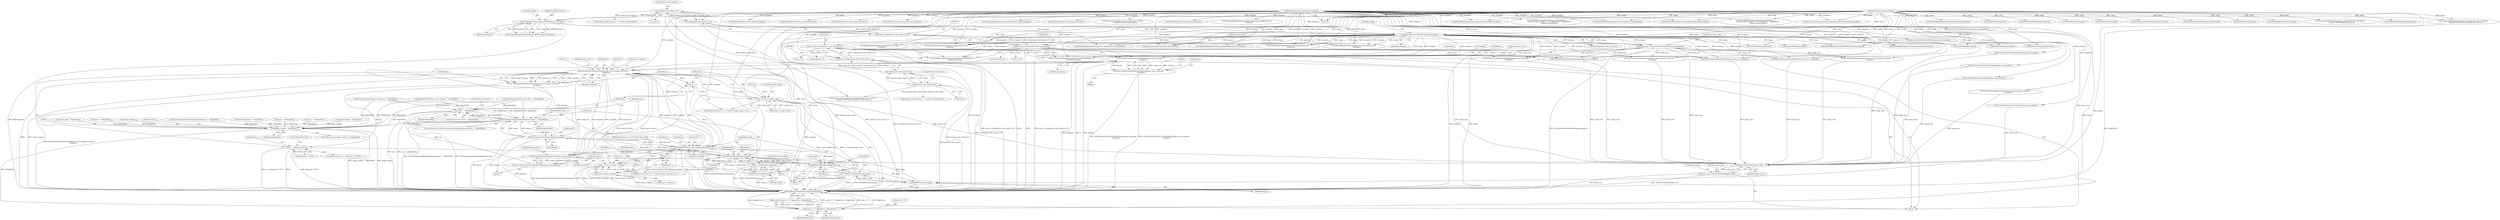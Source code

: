 digraph "0_ImageMagick_726812fa2fa7ce16bcf58f6e115f65427a1c0950_2@pointer" {
"1000624" [label="(Call,GetOneCacheViewVirtualPixelInfo(image_view,x,y,&target,\n            exception))"];
"1000219" [label="(Call,image_view=AcquireAuthenticCacheView(image,exception))"];
"1000221" [label="(Call,AcquireAuthenticCacheView(image,exception))"];
"1000188" [label="(Call,SetImageColorspace(image,sRGBColorspace,exception))"];
"1000104" [label="(MethodParameterIn,Image *image)"];
"1000107" [label="(MethodParameterIn,ExceptionInfo *exception)"];
"1000195" [label="(Call,x=(ssize_t) ceil(primitive_info->point.x-0.5))"];
"1000197" [label="(Call,(ssize_t) ceil(primitive_info->point.x-0.5))"];
"1000199" [label="(Call,ceil(primitive_info->point.x-0.5))"];
"1000200" [label="(Call,primitive_info->point.x-0.5)"];
"1000207" [label="(Call,y=(ssize_t) ceil(primitive_info->point.y-0.5))"];
"1000209" [label="(Call,(ssize_t) ceil(primitive_info->point.y-0.5))"];
"1000211" [label="(Call,ceil(primitive_info->point.y-0.5))"];
"1000212" [label="(Call,primitive_info->point.y-0.5)"];
"1000622" [label="(Call,(void) GetOneCacheViewVirtualPixelInfo(image_view,x,y,&target,\n            exception))"];
"1000648" [label="(Call,GetCacheViewAuthenticPixels(image_view,0,y,image->columns,1,\n              exception))"];
"1000642" [label="(Call,y++)"];
"1000635" [label="(Call,y < (ssize_t) image->rows)"];
"1000646" [label="(Call,q=GetCacheViewAuthenticPixels(image_view,0,y,image->columns,1,\n              exception))"];
"1000658" [label="(Call,q == (Quantum *) NULL)"];
"1000678" [label="(Call,GetPixelInfoPixel(image,q,&pixel))"];
"1000685" [label="(Call,IsFuzzyEquivalencePixelInfo(&pixel,&target))"];
"1000684" [label="(Call,IsFuzzyEquivalencePixelInfo(&pixel,&target) == MagickFalse)"];
"1000719" [label="(Call,sync == MagickFalse)"];
"1001611" [label="(Call,image->debug != MagickFalse)"];
"1001623" [label="(Call,status != 0 ? MagickTrue : MagickFalse)"];
"1001622" [label="(Return,return(status != 0 ? MagickTrue : MagickFalse);)"];
"1000697" [label="(Call,GetFillColor(draw_info,x,y,&pixel,exception))"];
"1000675" [label="(Call,x++)"];
"1000668" [label="(Call,x < (ssize_t) image->columns)"];
"1000704" [label="(Call,SetPixelViaPixelInfo(image,&pixel,q))"];
"1000709" [label="(Call,q+=GetPixelChannels(image))"];
"1000711" [label="(Call,GetPixelChannels(image))"];
"1000715" [label="(Call,SyncCacheViewAuthenticPixels(image_view,exception))"];
"1000713" [label="(Call,sync=SyncCacheViewAuthenticPixels(image_view,exception))"];
"1001608" [label="(Call,DestroyCacheView(image_view))"];
"1001606" [label="(Call,image_view=DestroyCacheView(image_view))"];
"1000692" [label="(Call,q+=GetPixelChannels(image))"];
"1000694" [label="(Call,GetPixelChannels(image))"];
"1000670" [label="(Call,(ssize_t) image->columns)"];
"1000714" [label="(Identifier,sync)"];
"1000932" [label="(Call,ReadImage(clone_info,exception))"];
"1000393" [label="(Call,SyncCacheViewAuthenticPixels(image_view,exception))"];
"1000685" [label="(Call,IsFuzzyEquivalencePixelInfo(&pixel,&target))"];
"1000693" [label="(Identifier,q)"];
"1000397" [label="(Call,sync == MagickFalse)"];
"1000632" [label="(Call,y=0)"];
"1000537" [label="(Call,GetFillColor(draw_info,x,y,&pixel,exception))"];
"1000172" [label="(Call,IsPixelInfoGray(&draw_info->fill) == MagickFalse)"];
"1000686" [label="(Call,&pixel)"];
"1000912" [label="(Call,ReadInlineImage(clone_info,primitive_info->text,\n          exception))"];
"1000213" [label="(Call,primitive_info->point.y)"];
"1000189" [label="(Identifier,image)"];
"1000664" [label="(ControlStructure,for (x=0; x < (ssize_t) image->columns; x++))"];
"1000642" [label="(Call,y++)"];
"1001629" [label="(MethodReturn,MagickExport MagickBooleanType)"];
"1001615" [label="(Identifier,MagickFalse)"];
"1000870" [label="(Call,SyncCacheViewAuthenticPixels(image_view,exception))"];
"1000220" [label="(Identifier,image_view)"];
"1000212" [label="(Call,primitive_info->point.y-0.5)"];
"1000296" [label="(Call,GetOneCacheViewVirtualPixelInfo(image_view,x,y,&target,\n            exception))"];
"1000695" [label="(Identifier,image)"];
"1000269" [label="(Call,GetFillColor(draw_info,x,y,&pixel,exception))"];
"1000696" [label="(ControlStructure,continue;)"];
"1000626" [label="(Identifier,x)"];
"1000660" [label="(Call,(Quantum *) NULL)"];
"1000201" [label="(Call,primitive_info->point.x)"];
"1000677" [label="(Block,)"];
"1000544" [label="(Call,SetPixelAlpha(image,ClampToQuantum(pixel.alpha),q))"];
"1000186" [label="(Call,(void) SetImageColorspace(image,sRGBColorspace,exception))"];
"1000380" [label="(Call,SetPixelAlpha(image,ClampToQuantum(pixel.alpha),q))"];
"1000658" [label="(Call,q == (Quantum *) NULL)"];
"1001611" [label="(Call,image->debug != MagickFalse)"];
"1000221" [label="(Call,AcquireAuthenticCacheView(image,exception))"];
"1000628" [label="(Call,&target)"];
"1000209" [label="(Call,(ssize_t) ceil(primitive_info->point.y-0.5))"];
"1000195" [label="(Call,x=(ssize_t) ceil(primitive_info->point.x-0.5))"];
"1000206" [label="(Literal,0.5)"];
"1000370" [label="(Call,GetPixelChannels(image))"];
"1000226" [label="(Identifier,primitive_info)"];
"1000606" [label="(Call,SetPixelViaPixelInfo(image,&pixel,q))"];
"1000208" [label="(Identifier,y)"];
"1000652" [label="(Call,image->columns)"];
"1000105" [label="(MethodParameterIn,const DrawInfo *draw_info)"];
"1000646" [label="(Call,q=GetCacheViewAuthenticPixels(image_view,0,y,image->columns,1,\n              exception))"];
"1000699" [label="(Identifier,x)"];
"1000688" [label="(Call,&target)"];
"1000670" [label="(Call,(ssize_t) image->columns)"];
"1000716" [label="(Identifier,image_view)"];
"1000678" [label="(Call,GetPixelInfoPixel(image,q,&pixel))"];
"1000561" [label="(Call,sync == MagickFalse)"];
"1000730" [label="(Call,GetOneVirtualPixelInfo(image,TileVirtualPixelMethod,x,y,\n            &target,exception))"];
"1000665" [label="(Call,x=0)"];
"1000276" [label="(Call,SetPixelAlpha(image,ClampToQuantum(pixel.alpha),q))"];
"1000627" [label="(Identifier,y)"];
"1000285" [label="(Call,SyncCacheViewAuthenticPixels(image_view,exception))"];
"1000599" [label="(Call,GetFillColor(draw_info,x,y,&pixel,exception))"];
"1001627" [label="(Identifier,MagickTrue)"];
"1001624" [label="(Call,status != 0)"];
"1000255" [label="(Call,GetCacheViewAuthenticPixels(image_view,x,y,1,1,exception))"];
"1000223" [label="(Identifier,exception)"];
"1000553" [label="(Call,GetPixelChannels(image))"];
"1001480" [label="(Call,primitive_info[i-1].point.x == primitive_info[0].point.x)"];
"1000684" [label="(Call,IsFuzzyEquivalencePixelInfo(&pixel,&target) == MagickFalse)"];
"1000507" [label="(Call,GetCacheViewAuthenticPixels(image_view,0,y,image->columns,1,\n              exception))"];
"1001258" [label="(Call,GetPixelAlpha(image,q))"];
"1000211" [label="(Call,ceil(primitive_info->point.y-0.5))"];
"1001612" [label="(Call,image->debug)"];
"1000801" [label="(Call,GetPixelInfo(image,&pixel))"];
"1000659" [label="(Identifier,q)"];
"1000635" [label="(Call,y < (ssize_t) image->rows)"];
"1001165" [label="(Call,DrawAffineImage(image,composite_image,&affine,exception))"];
"1000690" [label="(Identifier,MagickFalse)"];
"1001608" [label="(Call,DestroyCacheView(image_view))"];
"1001409" [label="(Call,DrawPolygonPrimitive(image,clone_info,primitive_info,\n             exception))"];
"1001225" [label="(Call,GetCacheViewAuthenticPixels(image_view,x,y,1,1,exception))"];
"1000196" [label="(Identifier,x)"];
"1000633" [label="(Identifier,y)"];
"1000698" [label="(Identifier,draw_info)"];
"1000669" [label="(Identifier,x)"];
"1000822" [label="(Call,GetCacheViewAuthenticPixels(image_view,0,y,image->columns,1,\n              exception))"];
"1001264" [label="(Call,SyncCacheViewAuthenticPixels(image_view,exception))"];
"1000222" [label="(Identifier,image)"];
"1000687" [label="(Identifier,pixel)"];
"1000657" [label="(ControlStructure,if (q == (Quantum *) NULL))"];
"1000666" [label="(Identifier,x)"];
"1000191" [label="(Identifier,exception)"];
"1000219" [label="(Call,image_view=AcquireAuthenticCacheView(image,exception))"];
"1000722" [label="(ControlStructure,break;)"];
"1000713" [label="(Call,sync=SyncCacheViewAuthenticPixels(image_view,exception))"];
"1000676" [label="(Identifier,x)"];
"1000622" [label="(Call,(void) GetOneCacheViewVirtualPixelInfo(image_view,x,y,&target,\n            exception))"];
"1000866" [label="(Call,GetPixelChannels(image))"];
"1000683" [label="(ControlStructure,if (IsFuzzyEquivalencePixelInfo(&pixel,&target) == MagickFalse))"];
"1000108" [label="(Block,)"];
"1001581" [label="(Call,DrawPolygonPrimitive(image,clone_info,primitive_info,\n             exception))"];
"1001212" [label="(Call,x < 0)"];
"1000482" [label="(Call,SetImageChannelMask(image,channel_mask))"];
"1000655" [label="(Literal,1)"];
"1000680" [label="(Identifier,q)"];
"1001625" [label="(Identifier,status)"];
"1001552" [label="(Call,DrawPolygonPrimitive(image,draw_info,primitive_info,\n                exception))"];
"1000360" [label="(Call,IsFuzzyEquivalencePixelInfo(&pixel,&target) == MagickFalse)"];
"1000557" [label="(Call,SyncCacheViewAuthenticPixels(image_view,exception))"];
"1000464" [label="(Call,FloodfillPaintImage(image,draw_info,&target,x,y,\n            primitive_info->method == FloodfillMethod ? MagickFalse :\n            MagickTrue,exception))"];
"1001239" [label="(Call,GetFillColor(draw_info,x,y,&fill_color,exception))"];
"1000656" [label="(Identifier,exception)"];
"1000681" [label="(Call,&pixel)"];
"1000663" [label="(ControlStructure,break;)"];
"1000459" [label="(Call,SetImageChannelMask(image,AlphaChannel))"];
"1000636" [label="(Identifier,y)"];
"1000694" [label="(Call,GetPixelChannels(image))"];
"1000190" [label="(Identifier,sRGBColorspace)"];
"1000649" [label="(Identifier,image_view)"];
"1001622" [label="(Return,return(status != 0 ? MagickTrue : MagickFalse);)"];
"1001339" [label="(Call,IsEventLogging() != MagickFalse)"];
"1000715" [label="(Call,SyncCacheViewAuthenticPixels(image_view,exception))"];
"1000647" [label="(Identifier,q)"];
"1000700" [label="(Identifier,y)"];
"1001600" [label="(Call,DrawPolygonPrimitive(image,draw_info,primitive_info,exception))"];
"1000389" [label="(Call,GetPixelChannels(image))"];
"1000703" [label="(Identifier,exception)"];
"1000631" [label="(ControlStructure,for (y=0; y < (ssize_t) image->rows; y++))"];
"1000648" [label="(Call,GetCacheViewAuthenticPixels(image_view,0,y,image->columns,1,\n              exception))"];
"1000719" [label="(Call,sync == MagickFalse)"];
"1000630" [label="(Identifier,exception)"];
"1001072" [label="(Call,SetGeometry(image,&geometry))"];
"1000188" [label="(Call,SetImageColorspace(image,sRGBColorspace,exception))"];
"1000692" [label="(Call,q+=GetPixelChannels(image))"];
"1000637" [label="(Call,(ssize_t) image->rows)"];
"1000668" [label="(Call,x < (ssize_t) image->columns)"];
"1001606" [label="(Call,image_view=DestroyCacheView(image_view))"];
"1000409" [label="(Call,GetOneVirtualPixelInfo(image,TileVirtualPixelMethod,x,y,\n            &target,exception))"];
"1000723" [label="(ControlStructure,break;)"];
"1001607" [label="(Identifier,image_view)"];
"1000651" [label="(Identifier,y)"];
"1001592" [label="(Call,DrawStrokePolygon(image,draw_info,primitive_info,exception))"];
"1001066" [label="(Call,SetImageAlpha(composite_image,draw_info->alpha,exception))"];
"1000625" [label="(Identifier,image_view)"];
"1000709" [label="(Call,q+=GetPixelChannels(image))"];
"1000717" [label="(Identifier,exception)"];
"1000199" [label="(Call,ceil(primitive_info->point.x-0.5))"];
"1000701" [label="(Call,&pixel)"];
"1000675" [label="(Call,x++)"];
"1000107" [label="(MethodParameterIn,ExceptionInfo *exception)"];
"1000207" [label="(Call,y=(ssize_t) ceil(primitive_info->point.y-0.5))"];
"1000710" [label="(Identifier,q)"];
"1001420" [label="(Call,DrawDashPolygon(draw_info,primitive_info,image,exception))"];
"1000697" [label="(Call,GetFillColor(draw_info,x,y,&pixel,exception))"];
"1000721" [label="(Identifier,MagickFalse)"];
"1000581" [label="(Call,GetCacheViewAuthenticPixels(image_view,x,y,1,1,exception))"];
"1001174" [label="(Call,CompositeImage(image,composite_image,draw_info->compose,\n          MagickTrue,geometry.x,geometry.y,exception))"];
"1000324" [label="(Call,GetCacheViewAuthenticPixels(image_view,0,y,image->columns,1,\n              exception))"];
"1000104" [label="(MethodParameterIn,Image *image)"];
"1001088" [label="(Call,geometry.y=y)"];
"1000218" [label="(Literal,0.5)"];
"1000354" [label="(Call,GetPixelInfoPixel(image,q,&pixel))"];
"1001628" [label="(Identifier,MagickFalse)"];
"1000718" [label="(ControlStructure,if (sync == MagickFalse))"];
"1001199" [label="(Call,y < 0)"];
"1000712" [label="(Identifier,image)"];
"1000679" [label="(Identifier,image)"];
"1000720" [label="(Identifier,sync)"];
"1000644" [label="(Block,)"];
"1001300" [label="(Call,FormatLocaleString(geometry,MagickPathExtent,\"%+f%+f\",\n        primitive_info->point.x,primitive_info->point.y))"];
"1000179" [label="(Call,IsPixelInfoGray(&draw_info->stroke) == MagickFalse)"];
"1000691" [label="(Block,)"];
"1000706" [label="(Call,&pixel)"];
"1000708" [label="(Identifier,q)"];
"1001497" [label="(Call,primitive_info[i-1].point.y == primitive_info[0].point.y)"];
"1001613" [label="(Identifier,image)"];
"1000650" [label="(Literal,0)"];
"1001246" [label="(Call,CompositePixelOver(image,&fill_color,(double) fill_color.alpha,q,\n        (double) GetPixelAlpha(image,q),q))"];
"1000711" [label="(Call,GetPixelChannels(image))"];
"1001610" [label="(ControlStructure,if (image->debug != MagickFalse))"];
"1000595" [label="(Call,GetPixelInfo(image,&pixel))"];
"1001609" [label="(Identifier,image_view)"];
"1000672" [label="(Call,image->columns)"];
"1001083" [label="(Call,geometry.x=x)"];
"1000780" [label="(Call,FloodfillPaintImage(image,draw_info,&target,x,y,\n            primitive_info->method == FloodfillMethod ? MagickFalse :\n            MagickTrue,exception))"];
"1001324" [label="(Call,AnnotateImage(image,clone_info,exception))"];
"1000874" [label="(Call,sync == MagickFalse)"];
"1000852" [label="(Call,GetFillColor(draw_info,x,y,&pixel,exception))"];
"1000618" [label="(Block,)"];
"1000303" [label="(Call,GetPixelInfo(image,&pixel))"];
"1001038" [label="(Call,TransformImage(&composite_image,(char *) NULL,\n            composite_geometry,exception))"];
"1000197" [label="(Call,(ssize_t) ceil(primitive_info->point.x-0.5))"];
"1000624" [label="(Call,GetOneCacheViewVirtualPixelInfo(image_view,x,y,&target,\n            exception))"];
"1000643" [label="(Identifier,y)"];
"1000165" [label="(Call,IsGrayColorspace(image->colorspace) != MagickFalse)"];
"1000705" [label="(Identifier,image)"];
"1001121" [label="(Call,ParseGravityGeometry(image,composite_geometry,&geometry,exception))"];
"1000200" [label="(Call,primitive_info->point.x-0.5)"];
"1001623" [label="(Call,status != 0 ? MagickTrue : MagickFalse)"];
"1000239" [label="(Call,SetImageAlphaChannel(image,OpaqueAlphaChannel,exception))"];
"1000613" [label="(Call,SyncCacheViewAuthenticPixels(image_view,exception))"];
"1000704" [label="(Call,SetPixelViaPixelInfo(image,&pixel,q))"];
"1001534" [label="(Call,closed_path != MagickFalse)"];
"1000859" [label="(Call,SetPixelViaPixelInfo(image,&pixel,q))"];
"1000373" [label="(Call,GetFillColor(draw_info,x,y,&pixel,exception))"];
"1000115" [label="(Call,image->debug != MagickFalse)"];
"1001054" [label="(Call,SetImageAlphaChannel(composite_image,OpaqueAlphaChannel,\n          exception))"];
"1000624" -> "1000622"  [label="AST: "];
"1000624" -> "1000630"  [label="CFG: "];
"1000625" -> "1000624"  [label="AST: "];
"1000626" -> "1000624"  [label="AST: "];
"1000627" -> "1000624"  [label="AST: "];
"1000628" -> "1000624"  [label="AST: "];
"1000630" -> "1000624"  [label="AST: "];
"1000622" -> "1000624"  [label="CFG: "];
"1000624" -> "1001629"  [label="DDG: exception"];
"1000624" -> "1001629"  [label="DDG: x"];
"1000624" -> "1001629"  [label="DDG: &target"];
"1000624" -> "1000622"  [label="DDG: y"];
"1000624" -> "1000622"  [label="DDG: image_view"];
"1000624" -> "1000622"  [label="DDG: exception"];
"1000624" -> "1000622"  [label="DDG: &target"];
"1000624" -> "1000622"  [label="DDG: x"];
"1000219" -> "1000624"  [label="DDG: image_view"];
"1000195" -> "1000624"  [label="DDG: x"];
"1000207" -> "1000624"  [label="DDG: y"];
"1000221" -> "1000624"  [label="DDG: exception"];
"1000107" -> "1000624"  [label="DDG: exception"];
"1000624" -> "1000648"  [label="DDG: image_view"];
"1000624" -> "1000648"  [label="DDG: exception"];
"1000624" -> "1000685"  [label="DDG: &target"];
"1000624" -> "1001608"  [label="DDG: image_view"];
"1000219" -> "1000108"  [label="AST: "];
"1000219" -> "1000221"  [label="CFG: "];
"1000220" -> "1000219"  [label="AST: "];
"1000221" -> "1000219"  [label="AST: "];
"1000226" -> "1000219"  [label="CFG: "];
"1000219" -> "1001629"  [label="DDG: AcquireAuthenticCacheView(image,exception)"];
"1000221" -> "1000219"  [label="DDG: image"];
"1000221" -> "1000219"  [label="DDG: exception"];
"1000219" -> "1000255"  [label="DDG: image_view"];
"1000219" -> "1000296"  [label="DDG: image_view"];
"1000219" -> "1000507"  [label="DDG: image_view"];
"1000219" -> "1000581"  [label="DDG: image_view"];
"1000219" -> "1000822"  [label="DDG: image_view"];
"1000219" -> "1001225"  [label="DDG: image_view"];
"1000219" -> "1001608"  [label="DDG: image_view"];
"1000221" -> "1000223"  [label="CFG: "];
"1000222" -> "1000221"  [label="AST: "];
"1000223" -> "1000221"  [label="AST: "];
"1000221" -> "1001629"  [label="DDG: exception"];
"1000221" -> "1001629"  [label="DDG: image"];
"1000188" -> "1000221"  [label="DDG: image"];
"1000188" -> "1000221"  [label="DDG: exception"];
"1000104" -> "1000221"  [label="DDG: image"];
"1000107" -> "1000221"  [label="DDG: exception"];
"1000221" -> "1000239"  [label="DDG: image"];
"1000221" -> "1000239"  [label="DDG: exception"];
"1000221" -> "1000255"  [label="DDG: exception"];
"1000221" -> "1000276"  [label="DDG: image"];
"1000221" -> "1000296"  [label="DDG: exception"];
"1000221" -> "1000303"  [label="DDG: image"];
"1000221" -> "1000409"  [label="DDG: image"];
"1000221" -> "1000409"  [label="DDG: exception"];
"1000221" -> "1000507"  [label="DDG: exception"];
"1000221" -> "1000544"  [label="DDG: image"];
"1000221" -> "1000581"  [label="DDG: exception"];
"1000221" -> "1000595"  [label="DDG: image"];
"1000221" -> "1000678"  [label="DDG: image"];
"1000221" -> "1000730"  [label="DDG: image"];
"1000221" -> "1000730"  [label="DDG: exception"];
"1000221" -> "1000801"  [label="DDG: image"];
"1000221" -> "1000822"  [label="DDG: exception"];
"1000221" -> "1000912"  [label="DDG: exception"];
"1000221" -> "1000932"  [label="DDG: exception"];
"1000221" -> "1001072"  [label="DDG: image"];
"1000221" -> "1001225"  [label="DDG: exception"];
"1000221" -> "1001258"  [label="DDG: image"];
"1000221" -> "1001324"  [label="DDG: image"];
"1000221" -> "1001324"  [label="DDG: exception"];
"1000221" -> "1001409"  [label="DDG: image"];
"1000221" -> "1001409"  [label="DDG: exception"];
"1000221" -> "1001552"  [label="DDG: image"];
"1000221" -> "1001552"  [label="DDG: exception"];
"1000221" -> "1001581"  [label="DDG: image"];
"1000221" -> "1001581"  [label="DDG: exception"];
"1000221" -> "1001600"  [label="DDG: image"];
"1000221" -> "1001600"  [label="DDG: exception"];
"1000188" -> "1000186"  [label="AST: "];
"1000188" -> "1000191"  [label="CFG: "];
"1000189" -> "1000188"  [label="AST: "];
"1000190" -> "1000188"  [label="AST: "];
"1000191" -> "1000188"  [label="AST: "];
"1000186" -> "1000188"  [label="CFG: "];
"1000188" -> "1001629"  [label="DDG: sRGBColorspace"];
"1000188" -> "1000186"  [label="DDG: image"];
"1000188" -> "1000186"  [label="DDG: sRGBColorspace"];
"1000188" -> "1000186"  [label="DDG: exception"];
"1000104" -> "1000188"  [label="DDG: image"];
"1000107" -> "1000188"  [label="DDG: exception"];
"1000104" -> "1000103"  [label="AST: "];
"1000104" -> "1001629"  [label="DDG: image"];
"1000104" -> "1000239"  [label="DDG: image"];
"1000104" -> "1000276"  [label="DDG: image"];
"1000104" -> "1000303"  [label="DDG: image"];
"1000104" -> "1000354"  [label="DDG: image"];
"1000104" -> "1000370"  [label="DDG: image"];
"1000104" -> "1000380"  [label="DDG: image"];
"1000104" -> "1000389"  [label="DDG: image"];
"1000104" -> "1000409"  [label="DDG: image"];
"1000104" -> "1000459"  [label="DDG: image"];
"1000104" -> "1000464"  [label="DDG: image"];
"1000104" -> "1000482"  [label="DDG: image"];
"1000104" -> "1000544"  [label="DDG: image"];
"1000104" -> "1000553"  [label="DDG: image"];
"1000104" -> "1000595"  [label="DDG: image"];
"1000104" -> "1000606"  [label="DDG: image"];
"1000104" -> "1000678"  [label="DDG: image"];
"1000104" -> "1000694"  [label="DDG: image"];
"1000104" -> "1000704"  [label="DDG: image"];
"1000104" -> "1000711"  [label="DDG: image"];
"1000104" -> "1000730"  [label="DDG: image"];
"1000104" -> "1000780"  [label="DDG: image"];
"1000104" -> "1000801"  [label="DDG: image"];
"1000104" -> "1000859"  [label="DDG: image"];
"1000104" -> "1000866"  [label="DDG: image"];
"1000104" -> "1001072"  [label="DDG: image"];
"1000104" -> "1001121"  [label="DDG: image"];
"1000104" -> "1001165"  [label="DDG: image"];
"1000104" -> "1001174"  [label="DDG: image"];
"1000104" -> "1001246"  [label="DDG: image"];
"1000104" -> "1001258"  [label="DDG: image"];
"1000104" -> "1001324"  [label="DDG: image"];
"1000104" -> "1001409"  [label="DDG: image"];
"1000104" -> "1001420"  [label="DDG: image"];
"1000104" -> "1001552"  [label="DDG: image"];
"1000104" -> "1001581"  [label="DDG: image"];
"1000104" -> "1001592"  [label="DDG: image"];
"1000104" -> "1001600"  [label="DDG: image"];
"1000107" -> "1000103"  [label="AST: "];
"1000107" -> "1001629"  [label="DDG: exception"];
"1000107" -> "1000239"  [label="DDG: exception"];
"1000107" -> "1000255"  [label="DDG: exception"];
"1000107" -> "1000269"  [label="DDG: exception"];
"1000107" -> "1000285"  [label="DDG: exception"];
"1000107" -> "1000296"  [label="DDG: exception"];
"1000107" -> "1000324"  [label="DDG: exception"];
"1000107" -> "1000373"  [label="DDG: exception"];
"1000107" -> "1000393"  [label="DDG: exception"];
"1000107" -> "1000409"  [label="DDG: exception"];
"1000107" -> "1000464"  [label="DDG: exception"];
"1000107" -> "1000507"  [label="DDG: exception"];
"1000107" -> "1000537"  [label="DDG: exception"];
"1000107" -> "1000557"  [label="DDG: exception"];
"1000107" -> "1000581"  [label="DDG: exception"];
"1000107" -> "1000599"  [label="DDG: exception"];
"1000107" -> "1000613"  [label="DDG: exception"];
"1000107" -> "1000648"  [label="DDG: exception"];
"1000107" -> "1000697"  [label="DDG: exception"];
"1000107" -> "1000715"  [label="DDG: exception"];
"1000107" -> "1000730"  [label="DDG: exception"];
"1000107" -> "1000780"  [label="DDG: exception"];
"1000107" -> "1000822"  [label="DDG: exception"];
"1000107" -> "1000852"  [label="DDG: exception"];
"1000107" -> "1000870"  [label="DDG: exception"];
"1000107" -> "1000912"  [label="DDG: exception"];
"1000107" -> "1000932"  [label="DDG: exception"];
"1000107" -> "1001038"  [label="DDG: exception"];
"1000107" -> "1001054"  [label="DDG: exception"];
"1000107" -> "1001066"  [label="DDG: exception"];
"1000107" -> "1001121"  [label="DDG: exception"];
"1000107" -> "1001165"  [label="DDG: exception"];
"1000107" -> "1001174"  [label="DDG: exception"];
"1000107" -> "1001225"  [label="DDG: exception"];
"1000107" -> "1001239"  [label="DDG: exception"];
"1000107" -> "1001264"  [label="DDG: exception"];
"1000107" -> "1001324"  [label="DDG: exception"];
"1000107" -> "1001409"  [label="DDG: exception"];
"1000107" -> "1001420"  [label="DDG: exception"];
"1000107" -> "1001552"  [label="DDG: exception"];
"1000107" -> "1001581"  [label="DDG: exception"];
"1000107" -> "1001592"  [label="DDG: exception"];
"1000107" -> "1001600"  [label="DDG: exception"];
"1000195" -> "1000108"  [label="AST: "];
"1000195" -> "1000197"  [label="CFG: "];
"1000196" -> "1000195"  [label="AST: "];
"1000197" -> "1000195"  [label="AST: "];
"1000208" -> "1000195"  [label="CFG: "];
"1000195" -> "1001629"  [label="DDG: (ssize_t) ceil(primitive_info->point.x-0.5)"];
"1000195" -> "1001629"  [label="DDG: x"];
"1000197" -> "1000195"  [label="DDG: ceil(primitive_info->point.x-0.5)"];
"1000195" -> "1000255"  [label="DDG: x"];
"1000195" -> "1000296"  [label="DDG: x"];
"1000195" -> "1000409"  [label="DDG: x"];
"1000195" -> "1000581"  [label="DDG: x"];
"1000195" -> "1000730"  [label="DDG: x"];
"1000195" -> "1001083"  [label="DDG: x"];
"1000195" -> "1001212"  [label="DDG: x"];
"1000197" -> "1000199"  [label="CFG: "];
"1000198" -> "1000197"  [label="AST: "];
"1000199" -> "1000197"  [label="AST: "];
"1000197" -> "1001629"  [label="DDG: ceil(primitive_info->point.x-0.5)"];
"1000199" -> "1000197"  [label="DDG: primitive_info->point.x-0.5"];
"1000199" -> "1000200"  [label="CFG: "];
"1000200" -> "1000199"  [label="AST: "];
"1000199" -> "1001629"  [label="DDG: primitive_info->point.x-0.5"];
"1000200" -> "1000199"  [label="DDG: primitive_info->point.x"];
"1000200" -> "1000199"  [label="DDG: 0.5"];
"1000200" -> "1000206"  [label="CFG: "];
"1000201" -> "1000200"  [label="AST: "];
"1000206" -> "1000200"  [label="AST: "];
"1000200" -> "1001629"  [label="DDG: primitive_info->point.x"];
"1000200" -> "1001300"  [label="DDG: primitive_info->point.x"];
"1000200" -> "1001480"  [label="DDG: primitive_info->point.x"];
"1000207" -> "1000108"  [label="AST: "];
"1000207" -> "1000209"  [label="CFG: "];
"1000208" -> "1000207"  [label="AST: "];
"1000209" -> "1000207"  [label="AST: "];
"1000220" -> "1000207"  [label="CFG: "];
"1000207" -> "1001629"  [label="DDG: (ssize_t) ceil(primitive_info->point.y-0.5)"];
"1000207" -> "1001629"  [label="DDG: y"];
"1000209" -> "1000207"  [label="DDG: ceil(primitive_info->point.y-0.5)"];
"1000207" -> "1000255"  [label="DDG: y"];
"1000207" -> "1000296"  [label="DDG: y"];
"1000207" -> "1000409"  [label="DDG: y"];
"1000207" -> "1000581"  [label="DDG: y"];
"1000207" -> "1000730"  [label="DDG: y"];
"1000207" -> "1001088"  [label="DDG: y"];
"1000207" -> "1001199"  [label="DDG: y"];
"1000209" -> "1000211"  [label="CFG: "];
"1000210" -> "1000209"  [label="AST: "];
"1000211" -> "1000209"  [label="AST: "];
"1000209" -> "1001629"  [label="DDG: ceil(primitive_info->point.y-0.5)"];
"1000211" -> "1000209"  [label="DDG: primitive_info->point.y-0.5"];
"1000211" -> "1000212"  [label="CFG: "];
"1000212" -> "1000211"  [label="AST: "];
"1000211" -> "1001629"  [label="DDG: primitive_info->point.y-0.5"];
"1000212" -> "1000211"  [label="DDG: primitive_info->point.y"];
"1000212" -> "1000211"  [label="DDG: 0.5"];
"1000212" -> "1000218"  [label="CFG: "];
"1000213" -> "1000212"  [label="AST: "];
"1000218" -> "1000212"  [label="AST: "];
"1000212" -> "1001629"  [label="DDG: primitive_info->point.y"];
"1000212" -> "1001300"  [label="DDG: primitive_info->point.y"];
"1000212" -> "1001497"  [label="DDG: primitive_info->point.y"];
"1000622" -> "1000618"  [label="AST: "];
"1000623" -> "1000622"  [label="AST: "];
"1000633" -> "1000622"  [label="CFG: "];
"1000622" -> "1001629"  [label="DDG: (void) GetOneCacheViewVirtualPixelInfo(image_view,x,y,&target,\n            exception)"];
"1000622" -> "1001629"  [label="DDG: GetOneCacheViewVirtualPixelInfo(image_view,x,y,&target,\n            exception)"];
"1000648" -> "1000646"  [label="AST: "];
"1000648" -> "1000656"  [label="CFG: "];
"1000649" -> "1000648"  [label="AST: "];
"1000650" -> "1000648"  [label="AST: "];
"1000651" -> "1000648"  [label="AST: "];
"1000652" -> "1000648"  [label="AST: "];
"1000655" -> "1000648"  [label="AST: "];
"1000656" -> "1000648"  [label="AST: "];
"1000646" -> "1000648"  [label="CFG: "];
"1000648" -> "1001629"  [label="DDG: exception"];
"1000648" -> "1001629"  [label="DDG: y"];
"1000648" -> "1001629"  [label="DDG: image->columns"];
"1000648" -> "1000642"  [label="DDG: y"];
"1000648" -> "1000646"  [label="DDG: image->columns"];
"1000648" -> "1000646"  [label="DDG: 1"];
"1000648" -> "1000646"  [label="DDG: image_view"];
"1000648" -> "1000646"  [label="DDG: 0"];
"1000648" -> "1000646"  [label="DDG: y"];
"1000648" -> "1000646"  [label="DDG: exception"];
"1000715" -> "1000648"  [label="DDG: image_view"];
"1000715" -> "1000648"  [label="DDG: exception"];
"1000635" -> "1000648"  [label="DDG: y"];
"1000670" -> "1000648"  [label="DDG: image->columns"];
"1000697" -> "1000648"  [label="DDG: exception"];
"1000648" -> "1000670"  [label="DDG: image->columns"];
"1000648" -> "1000697"  [label="DDG: y"];
"1000648" -> "1000697"  [label="DDG: exception"];
"1000648" -> "1000715"  [label="DDG: image_view"];
"1000648" -> "1000715"  [label="DDG: exception"];
"1000648" -> "1001608"  [label="DDG: image_view"];
"1000642" -> "1000631"  [label="AST: "];
"1000642" -> "1000643"  [label="CFG: "];
"1000643" -> "1000642"  [label="AST: "];
"1000636" -> "1000642"  [label="CFG: "];
"1000642" -> "1000635"  [label="DDG: y"];
"1000697" -> "1000642"  [label="DDG: y"];
"1000635" -> "1000631"  [label="AST: "];
"1000635" -> "1000637"  [label="CFG: "];
"1000636" -> "1000635"  [label="AST: "];
"1000637" -> "1000635"  [label="AST: "];
"1000647" -> "1000635"  [label="CFG: "];
"1000723" -> "1000635"  [label="CFG: "];
"1000635" -> "1001629"  [label="DDG: (ssize_t) image->rows"];
"1000635" -> "1001629"  [label="DDG: y < (ssize_t) image->rows"];
"1000635" -> "1001629"  [label="DDG: y"];
"1000632" -> "1000635"  [label="DDG: y"];
"1000637" -> "1000635"  [label="DDG: image->rows"];
"1000646" -> "1000644"  [label="AST: "];
"1000647" -> "1000646"  [label="AST: "];
"1000659" -> "1000646"  [label="CFG: "];
"1000646" -> "1001629"  [label="DDG: GetCacheViewAuthenticPixels(image_view,0,y,image->columns,1,\n              exception)"];
"1000646" -> "1000658"  [label="DDG: q"];
"1000658" -> "1000657"  [label="AST: "];
"1000658" -> "1000660"  [label="CFG: "];
"1000659" -> "1000658"  [label="AST: "];
"1000660" -> "1000658"  [label="AST: "];
"1000663" -> "1000658"  [label="CFG: "];
"1000666" -> "1000658"  [label="CFG: "];
"1000658" -> "1001629"  [label="DDG: (Quantum *) NULL"];
"1000658" -> "1001629"  [label="DDG: q == (Quantum *) NULL"];
"1000658" -> "1001629"  [label="DDG: q"];
"1000660" -> "1000658"  [label="DDG: NULL"];
"1000658" -> "1000678"  [label="DDG: q"];
"1000678" -> "1000677"  [label="AST: "];
"1000678" -> "1000681"  [label="CFG: "];
"1000679" -> "1000678"  [label="AST: "];
"1000680" -> "1000678"  [label="AST: "];
"1000681" -> "1000678"  [label="AST: "];
"1000687" -> "1000678"  [label="CFG: "];
"1000678" -> "1001629"  [label="DDG: GetPixelInfoPixel(image,q,&pixel)"];
"1000694" -> "1000678"  [label="DDG: image"];
"1000711" -> "1000678"  [label="DDG: image"];
"1000692" -> "1000678"  [label="DDG: q"];
"1000709" -> "1000678"  [label="DDG: q"];
"1000704" -> "1000678"  [label="DDG: &pixel"];
"1000685" -> "1000678"  [label="DDG: &pixel"];
"1000678" -> "1000685"  [label="DDG: &pixel"];
"1000678" -> "1000692"  [label="DDG: q"];
"1000678" -> "1000694"  [label="DDG: image"];
"1000678" -> "1000704"  [label="DDG: image"];
"1000678" -> "1000704"  [label="DDG: q"];
"1000685" -> "1000684"  [label="AST: "];
"1000685" -> "1000688"  [label="CFG: "];
"1000686" -> "1000685"  [label="AST: "];
"1000688" -> "1000685"  [label="AST: "];
"1000690" -> "1000685"  [label="CFG: "];
"1000685" -> "1001629"  [label="DDG: &pixel"];
"1000685" -> "1001629"  [label="DDG: &target"];
"1000685" -> "1000684"  [label="DDG: &pixel"];
"1000685" -> "1000684"  [label="DDG: &target"];
"1000685" -> "1000697"  [label="DDG: &pixel"];
"1000684" -> "1000683"  [label="AST: "];
"1000684" -> "1000690"  [label="CFG: "];
"1000690" -> "1000684"  [label="AST: "];
"1000693" -> "1000684"  [label="CFG: "];
"1000698" -> "1000684"  [label="CFG: "];
"1000684" -> "1001629"  [label="DDG: IsFuzzyEquivalencePixelInfo(&pixel,&target) == MagickFalse"];
"1000684" -> "1001629"  [label="DDG: IsFuzzyEquivalencePixelInfo(&pixel,&target)"];
"1000172" -> "1000684"  [label="DDG: MagickFalse"];
"1000179" -> "1000684"  [label="DDG: MagickFalse"];
"1000719" -> "1000684"  [label="DDG: MagickFalse"];
"1000165" -> "1000684"  [label="DDG: MagickFalse"];
"1000684" -> "1000719"  [label="DDG: MagickFalse"];
"1000684" -> "1001611"  [label="DDG: MagickFalse"];
"1000719" -> "1000718"  [label="AST: "];
"1000719" -> "1000721"  [label="CFG: "];
"1000720" -> "1000719"  [label="AST: "];
"1000721" -> "1000719"  [label="AST: "];
"1000722" -> "1000719"  [label="CFG: "];
"1000643" -> "1000719"  [label="CFG: "];
"1000719" -> "1001629"  [label="DDG: sync"];
"1000719" -> "1001629"  [label="DDG: sync == MagickFalse"];
"1000713" -> "1000719"  [label="DDG: sync"];
"1000172" -> "1000719"  [label="DDG: MagickFalse"];
"1000179" -> "1000719"  [label="DDG: MagickFalse"];
"1000165" -> "1000719"  [label="DDG: MagickFalse"];
"1000719" -> "1001611"  [label="DDG: MagickFalse"];
"1001611" -> "1001610"  [label="AST: "];
"1001611" -> "1001615"  [label="CFG: "];
"1001612" -> "1001611"  [label="AST: "];
"1001615" -> "1001611"  [label="AST: "];
"1001617" -> "1001611"  [label="CFG: "];
"1001625" -> "1001611"  [label="CFG: "];
"1001611" -> "1001629"  [label="DDG: image->debug"];
"1001611" -> "1001629"  [label="DDG: image->debug != MagickFalse"];
"1000115" -> "1001611"  [label="DDG: image->debug"];
"1000172" -> "1001611"  [label="DDG: MagickFalse"];
"1000561" -> "1001611"  [label="DDG: MagickFalse"];
"1000179" -> "1001611"  [label="DDG: MagickFalse"];
"1001339" -> "1001611"  [label="DDG: MagickFalse"];
"1001534" -> "1001611"  [label="DDG: MagickFalse"];
"1000360" -> "1001611"  [label="DDG: MagickFalse"];
"1000874" -> "1001611"  [label="DDG: MagickFalse"];
"1000165" -> "1001611"  [label="DDG: MagickFalse"];
"1000397" -> "1001611"  [label="DDG: MagickFalse"];
"1001611" -> "1001623"  [label="DDG: MagickFalse"];
"1001623" -> "1001622"  [label="AST: "];
"1001623" -> "1001627"  [label="CFG: "];
"1001623" -> "1001628"  [label="CFG: "];
"1001624" -> "1001623"  [label="AST: "];
"1001627" -> "1001623"  [label="AST: "];
"1001628" -> "1001623"  [label="AST: "];
"1001622" -> "1001623"  [label="CFG: "];
"1001623" -> "1001629"  [label="DDG: status != 0 ? MagickTrue : MagickFalse"];
"1001623" -> "1001629"  [label="DDG: status != 0"];
"1001623" -> "1001629"  [label="DDG: MagickTrue"];
"1001623" -> "1001629"  [label="DDG: MagickFalse"];
"1001623" -> "1001622"  [label="DDG: status != 0 ? MagickTrue : MagickFalse"];
"1001174" -> "1001623"  [label="DDG: MagickTrue"];
"1001622" -> "1000108"  [label="AST: "];
"1001629" -> "1001622"  [label="CFG: "];
"1001622" -> "1001629"  [label="DDG: <RET>"];
"1000697" -> "1000677"  [label="AST: "];
"1000697" -> "1000703"  [label="CFG: "];
"1000698" -> "1000697"  [label="AST: "];
"1000699" -> "1000697"  [label="AST: "];
"1000700" -> "1000697"  [label="AST: "];
"1000701" -> "1000697"  [label="AST: "];
"1000703" -> "1000697"  [label="AST: "];
"1000705" -> "1000697"  [label="CFG: "];
"1000697" -> "1001629"  [label="DDG: y"];
"1000697" -> "1001629"  [label="DDG: GetFillColor(draw_info,x,y,&pixel,exception)"];
"1000697" -> "1001629"  [label="DDG: exception"];
"1000697" -> "1001629"  [label="DDG: draw_info"];
"1000697" -> "1000675"  [label="DDG: x"];
"1000105" -> "1000697"  [label="DDG: draw_info"];
"1000668" -> "1000697"  [label="DDG: x"];
"1000697" -> "1000704"  [label="DDG: &pixel"];
"1000697" -> "1000715"  [label="DDG: exception"];
"1000675" -> "1000664"  [label="AST: "];
"1000675" -> "1000676"  [label="CFG: "];
"1000676" -> "1000675"  [label="AST: "];
"1000669" -> "1000675"  [label="CFG: "];
"1000675" -> "1000668"  [label="DDG: x"];
"1000668" -> "1000675"  [label="DDG: x"];
"1000668" -> "1000664"  [label="AST: "];
"1000668" -> "1000670"  [label="CFG: "];
"1000669" -> "1000668"  [label="AST: "];
"1000670" -> "1000668"  [label="AST: "];
"1000679" -> "1000668"  [label="CFG: "];
"1000714" -> "1000668"  [label="CFG: "];
"1000668" -> "1001629"  [label="DDG: x < (ssize_t) image->columns"];
"1000668" -> "1001629"  [label="DDG: (ssize_t) image->columns"];
"1000668" -> "1001629"  [label="DDG: x"];
"1000665" -> "1000668"  [label="DDG: x"];
"1000670" -> "1000668"  [label="DDG: image->columns"];
"1000704" -> "1000677"  [label="AST: "];
"1000704" -> "1000708"  [label="CFG: "];
"1000705" -> "1000704"  [label="AST: "];
"1000706" -> "1000704"  [label="AST: "];
"1000708" -> "1000704"  [label="AST: "];
"1000710" -> "1000704"  [label="CFG: "];
"1000704" -> "1001629"  [label="DDG: &pixel"];
"1000704" -> "1001629"  [label="DDG: SetPixelViaPixelInfo(image,&pixel,q)"];
"1000704" -> "1000709"  [label="DDG: q"];
"1000704" -> "1000711"  [label="DDG: image"];
"1000709" -> "1000677"  [label="AST: "];
"1000709" -> "1000711"  [label="CFG: "];
"1000710" -> "1000709"  [label="AST: "];
"1000711" -> "1000709"  [label="AST: "];
"1000676" -> "1000709"  [label="CFG: "];
"1000709" -> "1001629"  [label="DDG: GetPixelChannels(image)"];
"1000709" -> "1001629"  [label="DDG: q"];
"1000711" -> "1000709"  [label="DDG: image"];
"1000711" -> "1000712"  [label="CFG: "];
"1000712" -> "1000711"  [label="AST: "];
"1000711" -> "1001629"  [label="DDG: image"];
"1000715" -> "1000713"  [label="AST: "];
"1000715" -> "1000717"  [label="CFG: "];
"1000716" -> "1000715"  [label="AST: "];
"1000717" -> "1000715"  [label="AST: "];
"1000713" -> "1000715"  [label="CFG: "];
"1000715" -> "1001629"  [label="DDG: exception"];
"1000715" -> "1000713"  [label="DDG: image_view"];
"1000715" -> "1000713"  [label="DDG: exception"];
"1000715" -> "1001608"  [label="DDG: image_view"];
"1000713" -> "1000644"  [label="AST: "];
"1000714" -> "1000713"  [label="AST: "];
"1000720" -> "1000713"  [label="CFG: "];
"1000713" -> "1001629"  [label="DDG: SyncCacheViewAuthenticPixels(image_view,exception)"];
"1001608" -> "1001606"  [label="AST: "];
"1001608" -> "1001609"  [label="CFG: "];
"1001609" -> "1001608"  [label="AST: "];
"1001606" -> "1001608"  [label="CFG: "];
"1001608" -> "1001606"  [label="DDG: image_view"];
"1000285" -> "1001608"  [label="DDG: image_view"];
"1000393" -> "1001608"  [label="DDG: image_view"];
"1000870" -> "1001608"  [label="DDG: image_view"];
"1000822" -> "1001608"  [label="DDG: image_view"];
"1000557" -> "1001608"  [label="DDG: image_view"];
"1000581" -> "1001608"  [label="DDG: image_view"];
"1000255" -> "1001608"  [label="DDG: image_view"];
"1000507" -> "1001608"  [label="DDG: image_view"];
"1000613" -> "1001608"  [label="DDG: image_view"];
"1001264" -> "1001608"  [label="DDG: image_view"];
"1000296" -> "1001608"  [label="DDG: image_view"];
"1001225" -> "1001608"  [label="DDG: image_view"];
"1000324" -> "1001608"  [label="DDG: image_view"];
"1001606" -> "1000108"  [label="AST: "];
"1001607" -> "1001606"  [label="AST: "];
"1001613" -> "1001606"  [label="CFG: "];
"1001606" -> "1001629"  [label="DDG: image_view"];
"1001606" -> "1001629"  [label="DDG: DestroyCacheView(image_view)"];
"1000692" -> "1000691"  [label="AST: "];
"1000692" -> "1000694"  [label="CFG: "];
"1000693" -> "1000692"  [label="AST: "];
"1000694" -> "1000692"  [label="AST: "];
"1000696" -> "1000692"  [label="CFG: "];
"1000692" -> "1001629"  [label="DDG: q"];
"1000692" -> "1001629"  [label="DDG: GetPixelChannels(image)"];
"1000694" -> "1000692"  [label="DDG: image"];
"1000694" -> "1000695"  [label="CFG: "];
"1000695" -> "1000694"  [label="AST: "];
"1000694" -> "1001629"  [label="DDG: image"];
"1000670" -> "1000672"  [label="CFG: "];
"1000671" -> "1000670"  [label="AST: "];
"1000672" -> "1000670"  [label="AST: "];
"1000670" -> "1001629"  [label="DDG: image->columns"];
}
